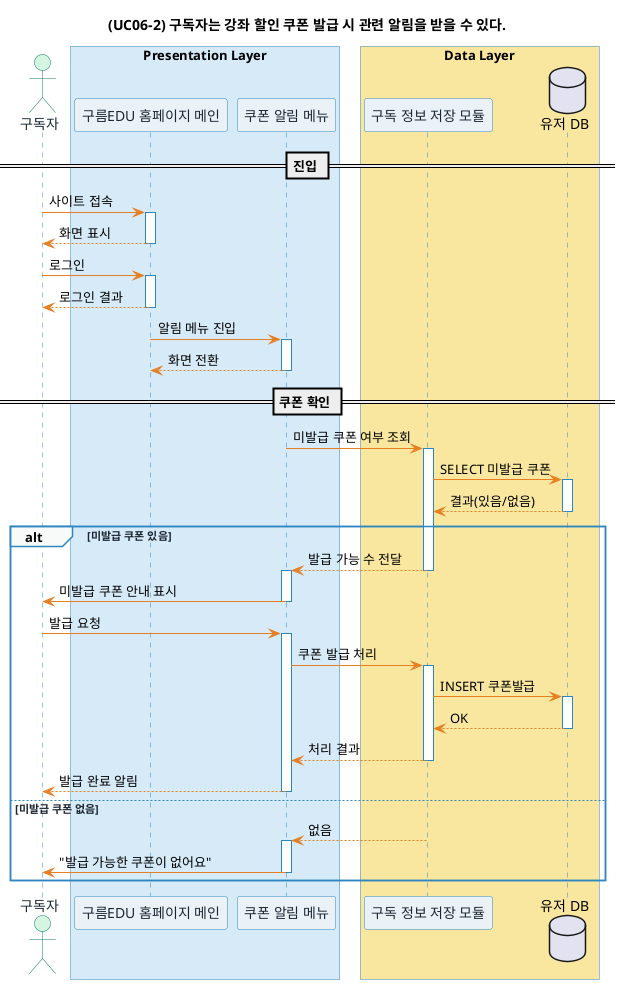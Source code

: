 @startuml
' ====== Light Theme ======
skinparam BackgroundColor #FFFFFF
skinparam Shadowing false

skinparam Sequence {
  ArrowColor #E67E22
  LifeLineBorderColor #2E86C1
  LifeLineBackgroundColor #FDFEFE

  ParticipantBorderColor #2E86C1
  ParticipantBackgroundColor #EAF2F8
  ParticipantFontColor #1B2631

  ActorBorderColor #117864
  ActorBackgroundColor #D5F5E3
  ActorFontColor #1B2631

  BoxBackgroundColor #EBF5FB
  BoxBorderColor #2E86C1

  GroupBorderColor #2E86C1
  GroupBackgroundColor #F8F9F9
  GroupFontColor #1B2631

  TitleFontColor #1B2631
}

title (UC06-2) 구독자는 강좌 할인 쿠폰 발급 시 관련 알림을 받을 수 있다.

actor "구독자" as User

box "Presentation Layer" #D6EAF8
participant "구름EDU 홈페이지 메인" as Main
participant "쿠폰 알림 메뉴" as Coupon
end box

box "Data Layer" #F9E79F
participant "구독 정보 저장 모듈" as Store
database "유저 DB" as DB
end box

== 진입 ==
User -> Main : 사이트 접속
activate Main
Main --> User : 화면 표시
deactivate Main

User -> Main : 로그인
activate Main
Main --> User : 로그인 결과
deactivate Main

Main -> Coupon : 알림 메뉴 진입
activate Coupon
Coupon --> Main : 화면 전환
deactivate Coupon

== 쿠폰 확인 ==
Coupon -> Store : 미발급 쿠폰 여부 조회
activate Store
Store -> DB : SELECT 미발급 쿠폰
activate DB
DB --> Store : 결과(있음/없음)
deactivate DB

alt 미발급 쿠폰 있음
  Store --> Coupon : 발급 가능 수 전달
  deactivate Store
  activate Coupon
  Coupon -> User : 미발급 쿠폰 안내 표시
  deactivate Coupon

  User -> Coupon : 발급 요청
  activate Coupon
  Coupon -> Store : 쿠폰 발급 처리
  activate Store
  Store -> DB : INSERT 쿠폰발급
  activate DB
  DB --> Store : OK
  deactivate DB
  Store --> Coupon : 처리 결과
  deactivate Store
  Coupon --> User : 발급 완료 알림
  deactivate Coupon

else 미발급 쿠폰 없음
  Store --> Coupon : 없음
  deactivate Store
  activate Coupon
  Coupon -> User : "발급 가능한 쿠폰이 없어요"
  deactivate Coupon
end

@enduml
